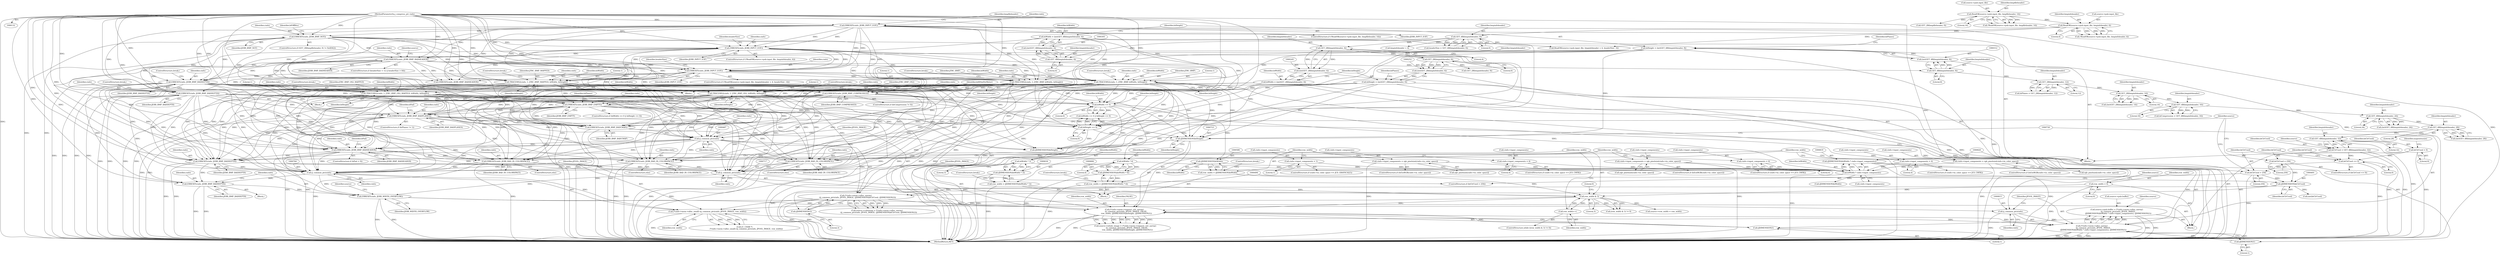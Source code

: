 digraph "0_libjpeg-turbo_43e84cff1bb2bd8293066f6ac4eb0df61ddddbc6@integer" {
"1000807" [label="(Call,source->pub.buffer = (*cinfo->mem->alloc_sarray)\n     ((j_common_ptr)cinfo, JPOOL_IMAGE,\n     (JDIMENSION)(biWidth * cinfo->input_components), (JDIMENSION)1))"];
"1000813" [label="(Call,(*cinfo->mem->alloc_sarray)\n     ((j_common_ptr)cinfo, JPOOL_IMAGE,\n     (JDIMENSION)(biWidth * cinfo->input_components), (JDIMENSION)1))"];
"1000814" [label="(Call,(j_common_ptr)cinfo)"];
"1000804" [label="(Call,ERREXIT(cinfo, JERR_WIDTH_OVERFLOW))"];
"1000801" [label="(Call,ERREXIT(cinfo, JERR_BMP_BADDEPTH))"];
"1000763" [label="(Call,(j_common_ptr)cinfo)"];
"1000395" [label="(Call,ERREXIT(cinfo, JERR_BMP_COMPRESSED))"];
"1000363" [label="(Call,TRACEMS2(cinfo, 1, JTRC_BMP_MAPPED, biWidth, biHeight))"];
"1000184" [label="(Call,ERREXIT(cinfo, JERR_BMP_NOT))"];
"1000175" [label="(Call,ERREXIT(cinfo, JERR_INPUT_EOF))"];
"1000133" [label="(MethodParameterIn,j_compress_ptr cinfo)"];
"1000235" [label="(Call,ERREXIT(cinfo, JERR_INPUT_EOF))"];
"1000218" [label="(Call,ERREXIT(cinfo, JERR_BMP_BADHEADER))"];
"1000202" [label="(Call,ERREXIT(cinfo, JERR_INPUT_EOF))"];
"1000302" [label="(Call,biWidth = (int)GET_4B(bmpinfoheader, 4))"];
"1000304" [label="(Call,(int)GET_4B(bmpinfoheader, 4))"];
"1000306" [label="(Call,GET_4B(bmpinfoheader, 4))"];
"1000207" [label="(Call,GET_4B(bmpinfoheader, 0))"];
"1000194" [label="(Call,ReadOK(source->pub.input_file, bmpinfoheader, 4))"];
"1000167" [label="(Call,ReadOK(source->pub.input_file, bmpfileheader, 14))"];
"1000309" [label="(Call,biHeight = (int)GET_4B(bmpinfoheader, 8))"];
"1000311" [label="(Call,(int)GET_4B(bmpinfoheader, 8))"];
"1000313" [label="(Call,GET_4B(bmpinfoheader, 8))"];
"1000379" [label="(Call,TRACEMS2(cinfo, 1, JTRC_BMP, biWidth, biHeight))"];
"1000387" [label="(Call,ERREXIT(cinfo, JERR_BMP_BADDEPTH))"];
"1000371" [label="(Call,TRACEMS2(cinfo, 1, JTRC_BMP, biWidth, biHeight))"];
"1000628" [label="(Call,ERREXIT(cinfo, JERR_BAD_IN_COLORSPACE))"];
"1000279" [label="(Call,TRACEMS2(cinfo, 1, JTRC_BMP_OS2_MAPPED, biWidth, biHeight))"];
"1000242" [label="(Call,biWidth = (int)GET_2B(bmpinfoheader, 4))"];
"1000244" [label="(Call,(int)GET_2B(bmpinfoheader, 4))"];
"1000246" [label="(Call,GET_2B(bmpinfoheader, 4))"];
"1000249" [label="(Call,biHeight = (int)GET_2B(bmpinfoheader, 6))"];
"1000251" [label="(Call,(int)GET_2B(bmpinfoheader, 6))"];
"1000253" [label="(Call,GET_2B(bmpinfoheader, 6))"];
"1000486" [label="(Call,(j_common_ptr)cinfo)"];
"1000444" [label="(Call,ERREXIT(cinfo, JERR_BMP_EMPTY))"];
"1000287" [label="(Call,TRACEMS2(cinfo, 1, JTRC_BMP_OS2, biWidth, biHeight))"];
"1000295" [label="(Call,ERREXIT(cinfo, JERR_BMP_BADDEPTH))"];
"1000478" [label="(Call,ERREXIT(cinfo, JERR_BMP_BADCMAP))"];
"1000451" [label="(Call,ERREXIT(cinfo, JERR_BMP_BADPLANES))"];
"1000511" [label="(Call,ERREXIT(cinfo, JERR_BMP_BADHEADER))"];
"1000690" [label="(Call,ERREXIT(cinfo, JERR_BMP_BADDEPTH))"];
"1000678" [label="(Call,ERREXIT(cinfo, JERR_BAD_IN_COLORSPACE))"];
"1000580" [label="(Call,ERREXIT(cinfo, JERR_BAD_IN_COLORSPACE))"];
"1000716" [label="(Call,(j_common_ptr)cinfo)"];
"1000762" [label="(Call,(*cinfo->mem->alloc_small) ((j_common_ptr)cinfo, JPOOL_IMAGE, row_width))"];
"1000485" [label="(Call,(*cinfo->mem->alloc_sarray)\n      ((j_common_ptr)cinfo, JPOOL_IMAGE, (JDIMENSION)biClrUsed, (JDIMENSION)3))"];
"1000490" [label="(Call,(JDIMENSION)biClrUsed)"];
"1000475" [label="(Call,biClrUsed > 256)"];
"1000467" [label="(Call,biClrUsed <= 0)"];
"1000349" [label="(Call,biClrUsed = GET_4B(bmpinfoheader, 32))"];
"1000351" [label="(Call,GET_4B(bmpinfoheader, 32))"];
"1000346" [label="(Call,GET_4B(bmpinfoheader, 28))"];
"1000339" [label="(Call,GET_4B(bmpinfoheader, 24))"];
"1000332" [label="(Call,GET_4B(bmpinfoheader, 16))"];
"1000327" [label="(Call,GET_2B(bmpinfoheader, 14))"];
"1000318" [label="(Call,GET_2B(bmpinfoheader, 12))"];
"1000153" [label="(Call,biClrUsed = 0)"];
"1000470" [label="(Call,biClrUsed = 256)"];
"1000493" [label="(Call,(JDIMENSION)3)"];
"1000695" [label="(Call,row_width & 3)"];
"1000699" [label="(Call,row_width++)"];
"1000681" [label="(Call,row_width = (JDIMENSION)(biWidth * 4))"];
"1000683" [label="(Call,(JDIMENSION)(biWidth * 4))"];
"1000685" [label="(Call,biWidth * 4)"];
"1000438" [label="(Call,biWidth <= 0)"];
"1000631" [label="(Call,row_width = (JDIMENSION)(biWidth * 3))"];
"1000633" [label="(Call,(JDIMENSION)(biWidth * 3))"];
"1000635" [label="(Call,biWidth * 3)"];
"1000583" [label="(Call,row_width = (JDIMENSION)biWidth)"];
"1000585" [label="(Call,(JDIMENSION)biWidth)"];
"1000162" [label="(Call,row_width = 0)"];
"1000715" [label="(Call,(*cinfo->mem->request_virt_sarray)\n      ((j_common_ptr)cinfo, JPOOL_IMAGE, FALSE,\n       row_width, (JDIMENSION)biHeight, (JDIMENSION)1))"];
"1000722" [label="(Call,(JDIMENSION)biHeight)"];
"1000441" [label="(Call,biHeight <= 0)"];
"1000725" [label="(Call,(JDIMENSION)1)"];
"1000818" [label="(Call,(JDIMENSION)(biWidth * cinfo->input_components))"];
"1000820" [label="(Call,biWidth * cinfo->input_components)"];
"1000622" [label="(Call,cinfo->input_components = 4)"];
"1000562" [label="(Call,cinfo->input_components = 1)"];
"1000546" [label="(Call,cinfo->input_components = rgb_pixelsize[cinfo->in_color_space])"];
"1000656" [label="(Call,cinfo->input_components = rgb_pixelsize[cinfo->in_color_space])"];
"1000672" [label="(Call,cinfo->input_components = 4)"];
"1000574" [label="(Call,cinfo->input_components = 4)"];
"1000606" [label="(Call,cinfo->input_components = rgb_pixelsize[cinfo->in_color_space])"];
"1000825" [label="(Call,(JDIMENSION)1)"];
"1000547" [label="(Call,cinfo->input_components)"];
"1000801" [label="(Call,ERREXIT(cinfo, JERR_BMP_BADDEPTH))"];
"1000666" [label="(ControlStructure,if (cinfo->in_color_space == JCS_CMYK))"];
"1000479" [label="(Identifier,cinfo)"];
"1000195" [label="(Call,source->pub.input_file)"];
"1000498" [label="(Call,(int)biClrUsed)"];
"1000724" [label="(Identifier,biHeight)"];
"1000204" [label="(Identifier,JERR_INPUT_EOF)"];
"1000622" [label="(Call,cinfo->input_components = 4)"];
"1000563" [label="(Call,cinfo->input_components)"];
"1000340" [label="(Identifier,bmpinfoheader)"];
"1000443" [label="(Literal,0)"];
"1000583" [label="(Call,row_width = (JDIMENSION)biWidth)"];
"1000676" [label="(Literal,4)"];
"1000382" [label="(Identifier,JTRC_BMP)"];
"1000633" [label="(Call,(JDIMENSION)(biWidth * 3))"];
"1000817" [label="(Identifier,JPOOL_IMAGE)"];
"1000438" [label="(Call,biWidth <= 0)"];
"1000721" [label="(Identifier,row_width)"];
"1000281" [label="(Literal,1)"];
"1000178" [label="(ControlStructure,if (GET_2B(bmpfileheader, 0) != 0x4D42))"];
"1000489" [label="(Identifier,JPOOL_IMAGE)"];
"1000716" [label="(Call,(j_common_ptr)cinfo)"];
"1000180" [label="(Call,GET_2B(bmpfileheader, 0))"];
"1000251" [label="(Call,(int)GET_2B(bmpinfoheader, 6))"];
"1000162" [label="(Call,row_width = 0)"];
"1000248" [label="(Literal,4)"];
"1000314" [label="(Identifier,bmpinfoheader)"];
"1000585" [label="(Call,(JDIMENSION)biWidth)"];
"1000242" [label="(Call,biWidth = (int)GET_2B(bmpinfoheader, 4))"];
"1000678" [label="(Call,ERREXIT(cinfo, JERR_BAD_IN_COLORSPACE))"];
"1000175" [label="(Call,ERREXIT(cinfo, JERR_INPUT_EOF))"];
"1000219" [label="(Identifier,cinfo)"];
"1000580" [label="(Call,ERREXIT(cinfo, JERR_BAD_IN_COLORSPACE))"];
"1000176" [label="(Identifier,cinfo)"];
"1000194" [label="(Call,ReadOK(source->pub.input_file, bmpinfoheader, 4))"];
"1000351" [label="(Call,GET_4B(bmpinfoheader, 32))"];
"1000528" [label="(Block,)"];
"1000469" [label="(Literal,0)"];
"1000632" [label="(Identifier,row_width)"];
"1000334" [label="(Literal,16)"];
"1000694" [label="(Call,(row_width & 3) != 0)"];
"1000681" [label="(Call,row_width = (JDIMENSION)(biWidth * 4))"];
"1000546" [label="(Call,cinfo->input_components = rgb_pixelsize[cinfo->in_color_space])"];
"1000568" [label="(ControlStructure,if (cinfo->in_color_space == JCS_CMYK))"];
"1000766" [label="(Identifier,JPOOL_IMAGE)"];
"1000388" [label="(Identifier,cinfo)"];
"1000397" [label="(Identifier,JERR_BMP_COMPRESSED)"];
"1000280" [label="(Identifier,cinfo)"];
"1000436" [label="(ControlStructure,if (biWidth <= 0 || biHeight <= 0))"];
"1000490" [label="(Call,(JDIMENSION)biClrUsed)"];
"1000253" [label="(Call,GET_2B(bmpinfoheader, 6))"];
"1000188" [label="(Identifier,bfOffBits)"];
"1000485" [label="(Call,(*cinfo->mem->alloc_sarray)\n      ((j_common_ptr)cinfo, JPOOL_IMAGE, (JDIMENSION)biClrUsed, (JDIMENSION)3))"];
"1000181" [label="(Identifier,bmpfileheader)"];
"1000579" [label="(ControlStructure,else)"];
"1000311" [label="(Call,(int)GET_4B(bmpinfoheader, 8))"];
"1000722" [label="(Call,(JDIMENSION)biHeight)"];
"1000226" [label="(Identifier,source)"];
"1000384" [label="(Identifier,biHeight)"];
"1000285" [label="(ControlStructure,break;)"];
"1000377" [label="(ControlStructure,break;)"];
"1000154" [label="(Identifier,biClrUsed)"];
"1000818" [label="(Call,(JDIMENSION)(biWidth * cinfo->input_components))"];
"1000587" [label="(Identifier,biWidth)"];
"1000320" [label="(Literal,12)"];
"1000700" [label="(Identifier,row_width)"];
"1000368" [label="(Identifier,biHeight)"];
"1000387" [label="(Call,ERREXIT(cinfo, JERR_BMP_BADDEPTH))"];
"1000246" [label="(Call,GET_2B(bmpinfoheader, 4))"];
"1000243" [label="(Identifier,biWidth)"];
"1000447" [label="(ControlStructure,if (biPlanes != 1))"];
"1000367" [label="(Identifier,biWidth)"];
"1000692" [label="(Identifier,JERR_BMP_BADDEPTH)"];
"1000807" [label="(Call,source->pub.buffer = (*cinfo->mem->alloc_sarray)\n     ((j_common_ptr)cinfo, JPOOL_IMAGE,\n     (JDIMENSION)(biWidth * cinfo->input_components), (JDIMENSION)1))"];
"1000165" [label="(ControlStructure,if (!ReadOK(source->pub.input_file, bmpfileheader, 14)))"];
"1000627" [label="(ControlStructure,else)"];
"1000240" [label="(Block,)"];
"1000851" [label="(Call,(JDIMENSION)biHeight)"];
"1000309" [label="(Call,biHeight = (int)GET_4B(bmpinfoheader, 8))"];
"1000446" [label="(Identifier,JERR_BMP_EMPTY)"];
"1000316" [label="(Call,biPlanes = GET_2B(bmpinfoheader, 12))"];
"1000804" [label="(Call,ERREXIT(cinfo, JERR_WIDTH_OVERFLOW))"];
"1000683" [label="(Call,(JDIMENSION)(biWidth * 4))"];
"1000207" [label="(Call,GET_4B(bmpinfoheader, 0))"];
"1000247" [label="(Identifier,bmpinfoheader)"];
"1000279" [label="(Call,TRACEMS2(cinfo, 1, JTRC_BMP_OS2_MAPPED, biWidth, biHeight))"];
"1000727" [label="(Literal,1)"];
"1000844" [label="(Call,(JDIMENSION)biWidth)"];
"1000289" [label="(Literal,1)"];
"1000193" [label="(Call,!ReadOK(source->pub.input_file, bmpinfoheader, 4))"];
"1000651" [label="(ControlStructure,if (IsExtRGB(cinfo->in_color_space)))"];
"1000449" [label="(Identifier,biPlanes)"];
"1000492" [label="(Identifier,biClrUsed)"];
"1000687" [label="(Literal,4)"];
"1000616" [label="(ControlStructure,if (cinfo->in_color_space == JCS_CMYK))"];
"1000588" [label="(ControlStructure,break;)"];
"1000476" [label="(Identifier,biClrUsed)"];
"1000584" [label="(Identifier,row_width)"];
"1000486" [label="(Call,(j_common_ptr)cinfo)"];
"1000313" [label="(Call,GET_4B(bmpinfoheader, 8))"];
"1000467" [label="(Call,biClrUsed <= 0)"];
"1000682" [label="(Identifier,row_width)"];
"1000574" [label="(Call,cinfo->input_components = 4)"];
"1000439" [label="(Identifier,biWidth)"];
"1000767" [label="(Identifier,row_width)"];
"1000720" [label="(Identifier,FALSE)"];
"1000442" [label="(Identifier,biHeight)"];
"1000636" [label="(Identifier,biWidth)"];
"1000690" [label="(Call,ERREXIT(cinfo, JERR_BMP_BADDEPTH))"];
"1000239" [label="(Identifier,headerSize)"];
"1000372" [label="(Identifier,cinfo)"];
"1000319" [label="(Identifier,bmpinfoheader)"];
"1000808" [label="(Call,source->pub.buffer)"];
"1000177" [label="(Identifier,JERR_INPUT_EOF)"];
"1000623" [label="(Call,cinfo->input_components)"];
"1000168" [label="(Call,source->pub.input_file)"];
"1000401" [label="(Identifier,biXPelsPerMeter)"];
"1000814" [label="(Call,(j_common_ptr)cinfo)"];
"1000805" [label="(Identifier,cinfo)"];
"1000512" [label="(Identifier,cinfo)"];
"1000718" [label="(Identifier,cinfo)"];
"1000164" [label="(Literal,0)"];
"1000375" [label="(Identifier,biWidth)"];
"1000673" [label="(Call,cinfo->input_components)"];
"1000220" [label="(Identifier,JERR_BMP_BADHEADER)"];
"1000474" [label="(ControlStructure,if (biClrUsed > 256))"];
"1000356" [label="(Identifier,source)"];
"1000304" [label="(Call,(int)GET_4B(bmpinfoheader, 4))"];
"1000816" [label="(Identifier,cinfo)"];
"1000455" [label="(Identifier,bPad)"];
"1000133" [label="(MethodParameterIn,j_compress_ptr cinfo)"];
"1000472" [label="(Literal,256)"];
"1000606" [label="(Call,cinfo->input_components = rgb_pixelsize[cinfo->in_color_space])"];
"1000578" [label="(Literal,4)"];
"1000315" [label="(Literal,8)"];
"1000854" [label="(MethodReturn,RET)"];
"1000581" [label="(Identifier,cinfo)"];
"1000374" [label="(Identifier,JTRC_BMP)"];
"1000163" [label="(Identifier,row_width)"];
"1000155" [label="(Literal,0)"];
"1000441" [label="(Call,biHeight <= 0)"];
"1000203" [label="(Identifier,cinfo)"];
"1000250" [label="(Identifier,biHeight)"];
"1000432" [label="(Call,ERREXIT(cinfo, JERR_BMP_BADHEADER))"];
"1000480" [label="(Identifier,JERR_BMP_BADCMAP)"];
"1000297" [label="(Identifier,JERR_BMP_BADDEPTH)"];
"1000350" [label="(Identifier,biClrUsed)"];
"1000688" [label="(ControlStructure,break;)"];
"1000711" [label="(Call,source->whole_image = (*cinfo->mem->request_virt_sarray)\n      ((j_common_ptr)cinfo, JPOOL_IMAGE, FALSE,\n       row_width, (JDIMENSION)biHeight, (JDIMENSION)1))"];
"1000488" [label="(Identifier,cinfo)"];
"1000328" [label="(Identifier,bmpinfoheader)"];
"1000396" [label="(Identifier,cinfo)"];
"1000295" [label="(Call,ERREXIT(cinfo, JERR_BMP_BADDEPTH))"];
"1000327" [label="(Call,GET_2B(bmpinfoheader, 14))"];
"1000822" [label="(Call,cinfo->input_components)"];
"1000685" [label="(Call,biWidth * 4)"];
"1000695" [label="(Call,row_width & 3)"];
"1000192" [label="(ControlStructure,if (!ReadOK(source->pub.input_file, bmpinfoheader, 4)))"];
"1000332" [label="(Call,GET_4B(bmpinfoheader, 16))"];
"1000511" [label="(Call,ERREXIT(cinfo, JERR_BMP_BADHEADER))"];
"1000831" [label="(Identifier,source)"];
"1000333" [label="(Identifier,bmpinfoheader)"];
"1000440" [label="(Literal,0)"];
"1000383" [label="(Identifier,biWidth)"];
"1000481" [label="(Call,source->colormap = (*cinfo->mem->alloc_sarray)\n      ((j_common_ptr)cinfo, JPOOL_IMAGE, (JDIMENSION)biClrUsed, (JDIMENSION)3))"];
"1000607" [label="(Call,cinfo->input_components)"];
"1000513" [label="(Identifier,JERR_BMP_BADHEADER)"];
"1000206" [label="(Identifier,headerSize)"];
"1000637" [label="(Literal,3)"];
"1000318" [label="(Call,GET_2B(bmpinfoheader, 12))"];
"1000153" [label="(Call,biClrUsed = 0)"];
"1000802" [label="(Identifier,cinfo)"];
"1000451" [label="(Call,ERREXIT(cinfo, JERR_BMP_BADPLANES))"];
"1000478" [label="(Call,ERREXIT(cinfo, JERR_BMP_BADCMAP))"];
"1000236" [label="(Identifier,cinfo)"];
"1000701" [label="(Call,source->row_width = row_width)"];
"1000698" [label="(Literal,0)"];
"1000820" [label="(Call,biWidth * cinfo->input_components)"];
"1000282" [label="(Identifier,JTRC_BMP_OS2_MAPPED)"];
"1000158" [label="(Identifier,mapentrysize)"];
"1000363" [label="(Call,TRACEMS2(cinfo, 1, JTRC_BMP_MAPPED, biWidth, biHeight))"];
"1000292" [label="(Identifier,biHeight)"];
"1000699" [label="(Call,row_width++)"];
"1000274" [label="(Block,)"];
"1000358" [label="(Block,)"];
"1000218" [label="(Call,ERREXIT(cinfo, JERR_BMP_BADHEADER))"];
"1000380" [label="(Identifier,cinfo)"];
"1000221" [label="(ControlStructure,if (!ReadOK(source->pub.input_file, bmpinfoheader + 4, headerSize - 4)))"];
"1000582" [label="(Identifier,JERR_BAD_IN_COLORSPACE)"];
"1000365" [label="(Literal,1)"];
"1000765" [label="(Identifier,cinfo)"];
"1000629" [label="(Identifier,cinfo)"];
"1000686" [label="(Identifier,biWidth)"];
"1000371" [label="(Call,TRACEMS2(cinfo, 1, JTRC_BMP, biWidth, biHeight))"];
"1000235" [label="(Call,ERREXIT(cinfo, JERR_INPUT_EOF))"];
"1000483" [label="(Identifier,source)"];
"1000308" [label="(Literal,4)"];
"1000507" [label="(ControlStructure,if (bPad < 0))"];
"1000803" [label="(Identifier,JERR_BMP_BADDEPTH)"];
"1000325" [label="(Call,(int)GET_2B(bmpinfoheader, 14))"];
"1000135" [label="(Block,)"];
"1000825" [label="(Call,(JDIMENSION)1)"];
"1000376" [label="(Identifier,biHeight)"];
"1000209" [label="(Literal,0)"];
"1000200" [label="(Identifier,bmpinfoheader)"];
"1000353" [label="(Literal,32)"];
"1000628" [label="(Call,ERREXIT(cinfo, JERR_BAD_IN_COLORSPACE))"];
"1000307" [label="(Identifier,bmpinfoheader)"];
"1000806" [label="(Identifier,JERR_WIDTH_OVERFLOW)"];
"1000369" [label="(ControlStructure,break;)"];
"1000630" [label="(Identifier,JERR_BAD_IN_COLORSPACE)"];
"1000249" [label="(Call,biHeight = (int)GET_2B(bmpinfoheader, 6))"];
"1000470" [label="(Call,biClrUsed = 256)"];
"1000184" [label="(Call,ERREXIT(cinfo, JERR_BMP_NOT))"];
"1000468" [label="(Identifier,biClrUsed)"];
"1000244" [label="(Call,(int)GET_2B(bmpinfoheader, 4))"];
"1000471" [label="(Identifier,biClrUsed)"];
"1000229" [label="(Call,bmpinfoheader + 4)"];
"1000715" [label="(Call,(*cinfo->mem->request_virt_sarray)\n      ((j_common_ptr)cinfo, JPOOL_IMAGE, FALSE,\n       row_width, (JDIMENSION)biHeight, (JDIMENSION)1))"];
"1000166" [label="(Call,!ReadOK(source->pub.input_file, bmpfileheader, 14))"];
"1000348" [label="(Literal,28)"];
"1000638" [label="(ControlStructure,break;)"];
"1000601" [label="(ControlStructure,if (IsExtRGB(cinfo->in_color_space)))"];
"1000341" [label="(Literal,24)"];
"1000631" [label="(Call,row_width = (JDIMENSION)(biWidth * 3))"];
"1000813" [label="(Call,(*cinfo->mem->alloc_sarray)\n     ((j_common_ptr)cinfo, JPOOL_IMAGE,\n     (JDIMENSION)(biWidth * cinfo->input_components), (JDIMENSION)1))"];
"1000339" [label="(Call,GET_4B(bmpinfoheader, 24))"];
"1000186" [label="(Identifier,JERR_BMP_NOT)"];
"1000389" [label="(Identifier,JERR_BMP_BADDEPTH)"];
"1000293" [label="(ControlStructure,break;)"];
"1000170" [label="(Identifier,source)"];
"1000258" [label="(Call,GET_2B(bmpinfoheader, 8))"];
"1000453" [label="(Identifier,JERR_BMP_BADPLANES)"];
"1000562" [label="(Call,cinfo->input_components = 1)"];
"1000626" [label="(Literal,4)"];
"1000306" [label="(Call,GET_4B(bmpinfoheader, 4))"];
"1000379" [label="(Call,TRACEMS2(cinfo, 1, JTRC_BMP, biWidth, biHeight))"];
"1000444" [label="(Call,ERREXIT(cinfo, JERR_BMP_EMPTY))"];
"1000283" [label="(Identifier,biWidth)"];
"1000477" [label="(Literal,256)"];
"1000223" [label="(Call,ReadOK(source->pub.input_file, bmpinfoheader + 4, headerSize - 4))"];
"1000208" [label="(Identifier,bmpinfoheader)"];
"1000346" [label="(Call,GET_4B(bmpinfoheader, 28))"];
"1000381" [label="(Literal,1)"];
"1000719" [label="(Identifier,JPOOL_IMAGE)"];
"1000349" [label="(Call,biClrUsed = GET_4B(bmpinfoheader, 32))"];
"1000185" [label="(Identifier,cinfo)"];
"1000330" [label="(Call,biCompression = GET_4B(bmpinfoheader, 16))"];
"1000693" [label="(ControlStructure,while ((row_width & 3) != 0))"];
"1000772" [label="(Block,)"];
"1000677" [label="(ControlStructure,else)"];
"1000556" [label="(ControlStructure,if (cinfo->in_color_space == JCS_GRAYSCALE))"];
"1000541" [label="(ControlStructure,if (IsExtRGB(cinfo->in_color_space)))"];
"1000517" [label="(Identifier,bPad)"];
"1000656" [label="(Call,cinfo->input_components = rgb_pixelsize[cinfo->in_color_space])"];
"1000810" [label="(Identifier,source)"];
"1000288" [label="(Identifier,cinfo)"];
"1000610" [label="(Call,rgb_pixelsize[cinfo->in_color_space])"];
"1000495" [label="(Literal,3)"];
"1000329" [label="(Literal,14)"];
"1000296" [label="(Identifier,cinfo)"];
"1000317" [label="(Identifier,biPlanes)"];
"1000373" [label="(Literal,1)"];
"1000255" [label="(Literal,6)"];
"1000290" [label="(Identifier,JTRC_BMP_OS2)"];
"1000352" [label="(Identifier,bmpinfoheader)"];
"1000201" [label="(Literal,4)"];
"1000291" [label="(Identifier,biWidth)"];
"1000763" [label="(Call,(j_common_ptr)cinfo)"];
"1000310" [label="(Identifier,biHeight)"];
"1000298" [label="(ControlStructure,break;)"];
"1000303" [label="(Identifier,biWidth)"];
"1000202" [label="(Call,ERREXIT(cinfo, JERR_INPUT_EOF))"];
"1000566" [label="(Literal,1)"];
"1000657" [label="(Call,cinfo->input_components)"];
"1000550" [label="(Call,rgb_pixelsize[cinfo->in_color_space])"];
"1000395" [label="(Call,ERREXIT(cinfo, JERR_BMP_COMPRESSED))"];
"1000437" [label="(Call,biWidth <= 0 || biHeight <= 0)"];
"1000575" [label="(Call,cinfo->input_components)"];
"1000205" [label="(Call,headerSize = GET_4B(bmpinfoheader, 0))"];
"1000696" [label="(Identifier,row_width)"];
"1000284" [label="(Identifier,biHeight)"];
"1000452" [label="(Identifier,cinfo)"];
"1000391" [label="(ControlStructure,if (biCompression != 0))"];
"1000174" [label="(Literal,14)"];
"1000390" [label="(ControlStructure,break;)"];
"1000760" [label="(Call,(U_CHAR *)\n      (*cinfo->mem->alloc_small) ((j_common_ptr)cinfo, JPOOL_IMAGE, row_width))"];
"1000493" [label="(Call,(JDIMENSION)3)"];
"1000466" [label="(ControlStructure,if (biClrUsed <= 0))"];
"1000679" [label="(Identifier,cinfo)"];
"1000337" [label="(Call,(int)GET_4B(bmpinfoheader, 24))"];
"1000210" [label="(ControlStructure,if (headerSize < 12 || headerSize > 64))"];
"1000660" [label="(Call,rgb_pixelsize[cinfo->in_color_space])"];
"1000237" [label="(Identifier,JERR_INPUT_EOF)"];
"1000635" [label="(Call,biWidth * 3)"];
"1000691" [label="(Identifier,cinfo)"];
"1000344" [label="(Call,(int)GET_4B(bmpinfoheader, 28))"];
"1000445" [label="(Identifier,cinfo)"];
"1000680" [label="(Identifier,JERR_BAD_IN_COLORSPACE)"];
"1000347" [label="(Identifier,bmpinfoheader)"];
"1000302" [label="(Call,biWidth = (int)GET_4B(bmpinfoheader, 4))"];
"1000827" [label="(Literal,1)"];
"1000762" [label="(Call,(*cinfo->mem->alloc_small) ((j_common_ptr)cinfo, JPOOL_IMAGE, row_width))"];
"1000821" [label="(Identifier,biWidth)"];
"1000366" [label="(Identifier,JTRC_BMP_MAPPED)"];
"1000257" [label="(Identifier,biPlanes)"];
"1000254" [label="(Identifier,bmpinfoheader)"];
"1000385" [label="(ControlStructure,break;)"];
"1000287" [label="(Call,TRACEMS2(cinfo, 1, JTRC_BMP_OS2, biWidth, biHeight))"];
"1000173" [label="(Identifier,bmpfileheader)"];
"1000697" [label="(Literal,3)"];
"1000672" [label="(Call,cinfo->input_components = 4)"];
"1000167" [label="(Call,ReadOK(source->pub.input_file, bmpfileheader, 14))"];
"1000475" [label="(Call,biClrUsed > 256)"];
"1000725" [label="(Call,(JDIMENSION)1)"];
"1000364" [label="(Identifier,cinfo)"];
"1000807" -> "1000135"  [label="AST: "];
"1000807" -> "1000813"  [label="CFG: "];
"1000808" -> "1000807"  [label="AST: "];
"1000813" -> "1000807"  [label="AST: "];
"1000831" -> "1000807"  [label="CFG: "];
"1000807" -> "1000854"  [label="DDG: "];
"1000807" -> "1000854"  [label="DDG: "];
"1000813" -> "1000807"  [label="DDG: "];
"1000813" -> "1000807"  [label="DDG: "];
"1000813" -> "1000807"  [label="DDG: "];
"1000813" -> "1000807"  [label="DDG: "];
"1000813" -> "1000825"  [label="CFG: "];
"1000814" -> "1000813"  [label="AST: "];
"1000817" -> "1000813"  [label="AST: "];
"1000818" -> "1000813"  [label="AST: "];
"1000825" -> "1000813"  [label="AST: "];
"1000813" -> "1000854"  [label="DDG: "];
"1000813" -> "1000854"  [label="DDG: "];
"1000813" -> "1000854"  [label="DDG: "];
"1000813" -> "1000854"  [label="DDG: "];
"1000814" -> "1000813"  [label="DDG: "];
"1000762" -> "1000813"  [label="DDG: "];
"1000715" -> "1000813"  [label="DDG: "];
"1000818" -> "1000813"  [label="DDG: "];
"1000825" -> "1000813"  [label="DDG: "];
"1000814" -> "1000816"  [label="CFG: "];
"1000815" -> "1000814"  [label="AST: "];
"1000816" -> "1000814"  [label="AST: "];
"1000817" -> "1000814"  [label="CFG: "];
"1000814" -> "1000854"  [label="DDG: "];
"1000804" -> "1000814"  [label="DDG: "];
"1000133" -> "1000814"  [label="DDG: "];
"1000804" -> "1000135"  [label="AST: "];
"1000804" -> "1000806"  [label="CFG: "];
"1000805" -> "1000804"  [label="AST: "];
"1000806" -> "1000804"  [label="AST: "];
"1000810" -> "1000804"  [label="CFG: "];
"1000804" -> "1000854"  [label="DDG: "];
"1000804" -> "1000854"  [label="DDG: "];
"1000801" -> "1000804"  [label="DDG: "];
"1000716" -> "1000804"  [label="DDG: "];
"1000763" -> "1000804"  [label="DDG: "];
"1000133" -> "1000804"  [label="DDG: "];
"1000801" -> "1000772"  [label="AST: "];
"1000801" -> "1000803"  [label="CFG: "];
"1000802" -> "1000801"  [label="AST: "];
"1000803" -> "1000801"  [label="AST: "];
"1000805" -> "1000801"  [label="CFG: "];
"1000801" -> "1000854"  [label="DDG: "];
"1000801" -> "1000854"  [label="DDG: "];
"1000763" -> "1000801"  [label="DDG: "];
"1000133" -> "1000801"  [label="DDG: "];
"1000387" -> "1000801"  [label="DDG: "];
"1000295" -> "1000801"  [label="DDG: "];
"1000690" -> "1000801"  [label="DDG: "];
"1000763" -> "1000762"  [label="AST: "];
"1000763" -> "1000765"  [label="CFG: "];
"1000764" -> "1000763"  [label="AST: "];
"1000765" -> "1000763"  [label="AST: "];
"1000766" -> "1000763"  [label="CFG: "];
"1000763" -> "1000762"  [label="DDG: "];
"1000395" -> "1000763"  [label="DDG: "];
"1000628" -> "1000763"  [label="DDG: "];
"1000279" -> "1000763"  [label="DDG: "];
"1000379" -> "1000763"  [label="DDG: "];
"1000387" -> "1000763"  [label="DDG: "];
"1000451" -> "1000763"  [label="DDG: "];
"1000444" -> "1000763"  [label="DDG: "];
"1000371" -> "1000763"  [label="DDG: "];
"1000690" -> "1000763"  [label="DDG: "];
"1000295" -> "1000763"  [label="DDG: "];
"1000363" -> "1000763"  [label="DDG: "];
"1000486" -> "1000763"  [label="DDG: "];
"1000678" -> "1000763"  [label="DDG: "];
"1000580" -> "1000763"  [label="DDG: "];
"1000287" -> "1000763"  [label="DDG: "];
"1000511" -> "1000763"  [label="DDG: "];
"1000133" -> "1000763"  [label="DDG: "];
"1000395" -> "1000391"  [label="AST: "];
"1000395" -> "1000397"  [label="CFG: "];
"1000396" -> "1000395"  [label="AST: "];
"1000397" -> "1000395"  [label="AST: "];
"1000401" -> "1000395"  [label="CFG: "];
"1000395" -> "1000854"  [label="DDG: "];
"1000395" -> "1000854"  [label="DDG: "];
"1000363" -> "1000395"  [label="DDG: "];
"1000379" -> "1000395"  [label="DDG: "];
"1000387" -> "1000395"  [label="DDG: "];
"1000371" -> "1000395"  [label="DDG: "];
"1000133" -> "1000395"  [label="DDG: "];
"1000395" -> "1000444"  [label="DDG: "];
"1000395" -> "1000451"  [label="DDG: "];
"1000395" -> "1000478"  [label="DDG: "];
"1000395" -> "1000486"  [label="DDG: "];
"1000395" -> "1000511"  [label="DDG: "];
"1000395" -> "1000580"  [label="DDG: "];
"1000395" -> "1000628"  [label="DDG: "];
"1000395" -> "1000678"  [label="DDG: "];
"1000395" -> "1000690"  [label="DDG: "];
"1000395" -> "1000716"  [label="DDG: "];
"1000363" -> "1000358"  [label="AST: "];
"1000363" -> "1000368"  [label="CFG: "];
"1000364" -> "1000363"  [label="AST: "];
"1000365" -> "1000363"  [label="AST: "];
"1000366" -> "1000363"  [label="AST: "];
"1000367" -> "1000363"  [label="AST: "];
"1000368" -> "1000363"  [label="AST: "];
"1000369" -> "1000363"  [label="CFG: "];
"1000363" -> "1000854"  [label="DDG: "];
"1000363" -> "1000854"  [label="DDG: "];
"1000184" -> "1000363"  [label="DDG: "];
"1000235" -> "1000363"  [label="DDG: "];
"1000218" -> "1000363"  [label="DDG: "];
"1000202" -> "1000363"  [label="DDG: "];
"1000175" -> "1000363"  [label="DDG: "];
"1000133" -> "1000363"  [label="DDG: "];
"1000302" -> "1000363"  [label="DDG: "];
"1000309" -> "1000363"  [label="DDG: "];
"1000363" -> "1000438"  [label="DDG: "];
"1000363" -> "1000441"  [label="DDG: "];
"1000363" -> "1000444"  [label="DDG: "];
"1000363" -> "1000451"  [label="DDG: "];
"1000363" -> "1000478"  [label="DDG: "];
"1000363" -> "1000486"  [label="DDG: "];
"1000363" -> "1000511"  [label="DDG: "];
"1000363" -> "1000580"  [label="DDG: "];
"1000363" -> "1000628"  [label="DDG: "];
"1000363" -> "1000678"  [label="DDG: "];
"1000363" -> "1000690"  [label="DDG: "];
"1000363" -> "1000716"  [label="DDG: "];
"1000363" -> "1000722"  [label="DDG: "];
"1000363" -> "1000851"  [label="DDG: "];
"1000184" -> "1000178"  [label="AST: "];
"1000184" -> "1000186"  [label="CFG: "];
"1000185" -> "1000184"  [label="AST: "];
"1000186" -> "1000184"  [label="AST: "];
"1000188" -> "1000184"  [label="CFG: "];
"1000184" -> "1000854"  [label="DDG: "];
"1000184" -> "1000854"  [label="DDG: "];
"1000175" -> "1000184"  [label="DDG: "];
"1000133" -> "1000184"  [label="DDG: "];
"1000184" -> "1000202"  [label="DDG: "];
"1000184" -> "1000218"  [label="DDG: "];
"1000184" -> "1000235"  [label="DDG: "];
"1000184" -> "1000279"  [label="DDG: "];
"1000184" -> "1000287"  [label="DDG: "];
"1000184" -> "1000295"  [label="DDG: "];
"1000184" -> "1000371"  [label="DDG: "];
"1000184" -> "1000379"  [label="DDG: "];
"1000184" -> "1000387"  [label="DDG: "];
"1000184" -> "1000432"  [label="DDG: "];
"1000175" -> "1000165"  [label="AST: "];
"1000175" -> "1000177"  [label="CFG: "];
"1000176" -> "1000175"  [label="AST: "];
"1000177" -> "1000175"  [label="AST: "];
"1000181" -> "1000175"  [label="CFG: "];
"1000175" -> "1000854"  [label="DDG: "];
"1000175" -> "1000854"  [label="DDG: "];
"1000133" -> "1000175"  [label="DDG: "];
"1000175" -> "1000202"  [label="DDG: "];
"1000175" -> "1000202"  [label="DDG: "];
"1000175" -> "1000218"  [label="DDG: "];
"1000175" -> "1000235"  [label="DDG: "];
"1000175" -> "1000235"  [label="DDG: "];
"1000175" -> "1000279"  [label="DDG: "];
"1000175" -> "1000287"  [label="DDG: "];
"1000175" -> "1000295"  [label="DDG: "];
"1000175" -> "1000371"  [label="DDG: "];
"1000175" -> "1000379"  [label="DDG: "];
"1000175" -> "1000387"  [label="DDG: "];
"1000175" -> "1000432"  [label="DDG: "];
"1000133" -> "1000132"  [label="AST: "];
"1000133" -> "1000854"  [label="DDG: "];
"1000133" -> "1000202"  [label="DDG: "];
"1000133" -> "1000218"  [label="DDG: "];
"1000133" -> "1000235"  [label="DDG: "];
"1000133" -> "1000279"  [label="DDG: "];
"1000133" -> "1000287"  [label="DDG: "];
"1000133" -> "1000295"  [label="DDG: "];
"1000133" -> "1000371"  [label="DDG: "];
"1000133" -> "1000379"  [label="DDG: "];
"1000133" -> "1000387"  [label="DDG: "];
"1000133" -> "1000432"  [label="DDG: "];
"1000133" -> "1000444"  [label="DDG: "];
"1000133" -> "1000451"  [label="DDG: "];
"1000133" -> "1000478"  [label="DDG: "];
"1000133" -> "1000486"  [label="DDG: "];
"1000133" -> "1000511"  [label="DDG: "];
"1000133" -> "1000580"  [label="DDG: "];
"1000133" -> "1000628"  [label="DDG: "];
"1000133" -> "1000678"  [label="DDG: "];
"1000133" -> "1000690"  [label="DDG: "];
"1000133" -> "1000716"  [label="DDG: "];
"1000235" -> "1000221"  [label="AST: "];
"1000235" -> "1000237"  [label="CFG: "];
"1000236" -> "1000235"  [label="AST: "];
"1000237" -> "1000235"  [label="AST: "];
"1000239" -> "1000235"  [label="CFG: "];
"1000235" -> "1000854"  [label="DDG: "];
"1000235" -> "1000854"  [label="DDG: "];
"1000218" -> "1000235"  [label="DDG: "];
"1000202" -> "1000235"  [label="DDG: "];
"1000202" -> "1000235"  [label="DDG: "];
"1000235" -> "1000279"  [label="DDG: "];
"1000235" -> "1000287"  [label="DDG: "];
"1000235" -> "1000295"  [label="DDG: "];
"1000235" -> "1000371"  [label="DDG: "];
"1000235" -> "1000379"  [label="DDG: "];
"1000235" -> "1000387"  [label="DDG: "];
"1000235" -> "1000432"  [label="DDG: "];
"1000218" -> "1000210"  [label="AST: "];
"1000218" -> "1000220"  [label="CFG: "];
"1000219" -> "1000218"  [label="AST: "];
"1000220" -> "1000218"  [label="AST: "];
"1000226" -> "1000218"  [label="CFG: "];
"1000218" -> "1000854"  [label="DDG: "];
"1000218" -> "1000854"  [label="DDG: "];
"1000202" -> "1000218"  [label="DDG: "];
"1000218" -> "1000279"  [label="DDG: "];
"1000218" -> "1000287"  [label="DDG: "];
"1000218" -> "1000295"  [label="DDG: "];
"1000218" -> "1000371"  [label="DDG: "];
"1000218" -> "1000379"  [label="DDG: "];
"1000218" -> "1000387"  [label="DDG: "];
"1000218" -> "1000432"  [label="DDG: "];
"1000218" -> "1000432"  [label="DDG: "];
"1000218" -> "1000511"  [label="DDG: "];
"1000202" -> "1000192"  [label="AST: "];
"1000202" -> "1000204"  [label="CFG: "];
"1000203" -> "1000202"  [label="AST: "];
"1000204" -> "1000202"  [label="AST: "];
"1000206" -> "1000202"  [label="CFG: "];
"1000202" -> "1000854"  [label="DDG: "];
"1000202" -> "1000854"  [label="DDG: "];
"1000202" -> "1000279"  [label="DDG: "];
"1000202" -> "1000287"  [label="DDG: "];
"1000202" -> "1000295"  [label="DDG: "];
"1000202" -> "1000371"  [label="DDG: "];
"1000202" -> "1000379"  [label="DDG: "];
"1000202" -> "1000387"  [label="DDG: "];
"1000202" -> "1000432"  [label="DDG: "];
"1000302" -> "1000240"  [label="AST: "];
"1000302" -> "1000304"  [label="CFG: "];
"1000303" -> "1000302"  [label="AST: "];
"1000304" -> "1000302"  [label="AST: "];
"1000310" -> "1000302"  [label="CFG: "];
"1000302" -> "1000854"  [label="DDG: "];
"1000304" -> "1000302"  [label="DDG: "];
"1000302" -> "1000371"  [label="DDG: "];
"1000302" -> "1000379"  [label="DDG: "];
"1000302" -> "1000438"  [label="DDG: "];
"1000304" -> "1000306"  [label="CFG: "];
"1000305" -> "1000304"  [label="AST: "];
"1000306" -> "1000304"  [label="AST: "];
"1000304" -> "1000854"  [label="DDG: "];
"1000306" -> "1000304"  [label="DDG: "];
"1000306" -> "1000304"  [label="DDG: "];
"1000306" -> "1000308"  [label="CFG: "];
"1000307" -> "1000306"  [label="AST: "];
"1000308" -> "1000306"  [label="AST: "];
"1000207" -> "1000306"  [label="DDG: "];
"1000306" -> "1000313"  [label="DDG: "];
"1000207" -> "1000205"  [label="AST: "];
"1000207" -> "1000209"  [label="CFG: "];
"1000208" -> "1000207"  [label="AST: "];
"1000209" -> "1000207"  [label="AST: "];
"1000205" -> "1000207"  [label="CFG: "];
"1000207" -> "1000205"  [label="DDG: "];
"1000207" -> "1000205"  [label="DDG: "];
"1000194" -> "1000207"  [label="DDG: "];
"1000207" -> "1000223"  [label="DDG: "];
"1000207" -> "1000229"  [label="DDG: "];
"1000207" -> "1000246"  [label="DDG: "];
"1000194" -> "1000193"  [label="AST: "];
"1000194" -> "1000201"  [label="CFG: "];
"1000195" -> "1000194"  [label="AST: "];
"1000200" -> "1000194"  [label="AST: "];
"1000201" -> "1000194"  [label="AST: "];
"1000193" -> "1000194"  [label="CFG: "];
"1000194" -> "1000193"  [label="DDG: "];
"1000194" -> "1000193"  [label="DDG: "];
"1000194" -> "1000193"  [label="DDG: "];
"1000167" -> "1000194"  [label="DDG: "];
"1000194" -> "1000223"  [label="DDG: "];
"1000167" -> "1000166"  [label="AST: "];
"1000167" -> "1000174"  [label="CFG: "];
"1000168" -> "1000167"  [label="AST: "];
"1000173" -> "1000167"  [label="AST: "];
"1000174" -> "1000167"  [label="AST: "];
"1000166" -> "1000167"  [label="CFG: "];
"1000167" -> "1000166"  [label="DDG: "];
"1000167" -> "1000166"  [label="DDG: "];
"1000167" -> "1000166"  [label="DDG: "];
"1000167" -> "1000180"  [label="DDG: "];
"1000309" -> "1000240"  [label="AST: "];
"1000309" -> "1000311"  [label="CFG: "];
"1000310" -> "1000309"  [label="AST: "];
"1000311" -> "1000309"  [label="AST: "];
"1000317" -> "1000309"  [label="CFG: "];
"1000309" -> "1000854"  [label="DDG: "];
"1000311" -> "1000309"  [label="DDG: "];
"1000309" -> "1000371"  [label="DDG: "];
"1000309" -> "1000379"  [label="DDG: "];
"1000309" -> "1000441"  [label="DDG: "];
"1000309" -> "1000722"  [label="DDG: "];
"1000309" -> "1000851"  [label="DDG: "];
"1000311" -> "1000313"  [label="CFG: "];
"1000312" -> "1000311"  [label="AST: "];
"1000313" -> "1000311"  [label="AST: "];
"1000311" -> "1000854"  [label="DDG: "];
"1000313" -> "1000311"  [label="DDG: "];
"1000313" -> "1000311"  [label="DDG: "];
"1000313" -> "1000315"  [label="CFG: "];
"1000314" -> "1000313"  [label="AST: "];
"1000315" -> "1000313"  [label="AST: "];
"1000313" -> "1000318"  [label="DDG: "];
"1000379" -> "1000358"  [label="AST: "];
"1000379" -> "1000384"  [label="CFG: "];
"1000380" -> "1000379"  [label="AST: "];
"1000381" -> "1000379"  [label="AST: "];
"1000382" -> "1000379"  [label="AST: "];
"1000383" -> "1000379"  [label="AST: "];
"1000384" -> "1000379"  [label="AST: "];
"1000385" -> "1000379"  [label="CFG: "];
"1000379" -> "1000854"  [label="DDG: "];
"1000379" -> "1000854"  [label="DDG: "];
"1000379" -> "1000438"  [label="DDG: "];
"1000379" -> "1000441"  [label="DDG: "];
"1000379" -> "1000444"  [label="DDG: "];
"1000379" -> "1000451"  [label="DDG: "];
"1000379" -> "1000478"  [label="DDG: "];
"1000379" -> "1000486"  [label="DDG: "];
"1000379" -> "1000511"  [label="DDG: "];
"1000379" -> "1000580"  [label="DDG: "];
"1000379" -> "1000628"  [label="DDG: "];
"1000379" -> "1000678"  [label="DDG: "];
"1000379" -> "1000690"  [label="DDG: "];
"1000379" -> "1000716"  [label="DDG: "];
"1000379" -> "1000722"  [label="DDG: "];
"1000379" -> "1000851"  [label="DDG: "];
"1000387" -> "1000358"  [label="AST: "];
"1000387" -> "1000389"  [label="CFG: "];
"1000388" -> "1000387"  [label="AST: "];
"1000389" -> "1000387"  [label="AST: "];
"1000390" -> "1000387"  [label="CFG: "];
"1000387" -> "1000854"  [label="DDG: "];
"1000387" -> "1000854"  [label="DDG: "];
"1000387" -> "1000444"  [label="DDG: "];
"1000387" -> "1000451"  [label="DDG: "];
"1000387" -> "1000478"  [label="DDG: "];
"1000387" -> "1000486"  [label="DDG: "];
"1000387" -> "1000511"  [label="DDG: "];
"1000387" -> "1000580"  [label="DDG: "];
"1000387" -> "1000628"  [label="DDG: "];
"1000387" -> "1000678"  [label="DDG: "];
"1000387" -> "1000690"  [label="DDG: "];
"1000387" -> "1000690"  [label="DDG: "];
"1000387" -> "1000716"  [label="DDG: "];
"1000371" -> "1000358"  [label="AST: "];
"1000371" -> "1000376"  [label="CFG: "];
"1000372" -> "1000371"  [label="AST: "];
"1000373" -> "1000371"  [label="AST: "];
"1000374" -> "1000371"  [label="AST: "];
"1000375" -> "1000371"  [label="AST: "];
"1000376" -> "1000371"  [label="AST: "];
"1000377" -> "1000371"  [label="CFG: "];
"1000371" -> "1000854"  [label="DDG: "];
"1000371" -> "1000854"  [label="DDG: "];
"1000371" -> "1000438"  [label="DDG: "];
"1000371" -> "1000441"  [label="DDG: "];
"1000371" -> "1000444"  [label="DDG: "];
"1000371" -> "1000451"  [label="DDG: "];
"1000371" -> "1000478"  [label="DDG: "];
"1000371" -> "1000486"  [label="DDG: "];
"1000371" -> "1000511"  [label="DDG: "];
"1000371" -> "1000580"  [label="DDG: "];
"1000371" -> "1000628"  [label="DDG: "];
"1000371" -> "1000678"  [label="DDG: "];
"1000371" -> "1000690"  [label="DDG: "];
"1000371" -> "1000716"  [label="DDG: "];
"1000371" -> "1000722"  [label="DDG: "];
"1000371" -> "1000851"  [label="DDG: "];
"1000628" -> "1000627"  [label="AST: "];
"1000628" -> "1000630"  [label="CFG: "];
"1000629" -> "1000628"  [label="AST: "];
"1000630" -> "1000628"  [label="AST: "];
"1000632" -> "1000628"  [label="CFG: "];
"1000628" -> "1000854"  [label="DDG: "];
"1000628" -> "1000854"  [label="DDG: "];
"1000279" -> "1000628"  [label="DDG: "];
"1000486" -> "1000628"  [label="DDG: "];
"1000451" -> "1000628"  [label="DDG: "];
"1000444" -> "1000628"  [label="DDG: "];
"1000295" -> "1000628"  [label="DDG: "];
"1000287" -> "1000628"  [label="DDG: "];
"1000511" -> "1000628"  [label="DDG: "];
"1000628" -> "1000716"  [label="DDG: "];
"1000279" -> "1000274"  [label="AST: "];
"1000279" -> "1000284"  [label="CFG: "];
"1000280" -> "1000279"  [label="AST: "];
"1000281" -> "1000279"  [label="AST: "];
"1000282" -> "1000279"  [label="AST: "];
"1000283" -> "1000279"  [label="AST: "];
"1000284" -> "1000279"  [label="AST: "];
"1000285" -> "1000279"  [label="CFG: "];
"1000279" -> "1000854"  [label="DDG: "];
"1000279" -> "1000854"  [label="DDG: "];
"1000242" -> "1000279"  [label="DDG: "];
"1000249" -> "1000279"  [label="DDG: "];
"1000279" -> "1000438"  [label="DDG: "];
"1000279" -> "1000441"  [label="DDG: "];
"1000279" -> "1000444"  [label="DDG: "];
"1000279" -> "1000451"  [label="DDG: "];
"1000279" -> "1000478"  [label="DDG: "];
"1000279" -> "1000486"  [label="DDG: "];
"1000279" -> "1000511"  [label="DDG: "];
"1000279" -> "1000580"  [label="DDG: "];
"1000279" -> "1000678"  [label="DDG: "];
"1000279" -> "1000690"  [label="DDG: "];
"1000279" -> "1000716"  [label="DDG: "];
"1000279" -> "1000722"  [label="DDG: "];
"1000279" -> "1000851"  [label="DDG: "];
"1000242" -> "1000240"  [label="AST: "];
"1000242" -> "1000244"  [label="CFG: "];
"1000243" -> "1000242"  [label="AST: "];
"1000244" -> "1000242"  [label="AST: "];
"1000250" -> "1000242"  [label="CFG: "];
"1000242" -> "1000854"  [label="DDG: "];
"1000244" -> "1000242"  [label="DDG: "];
"1000242" -> "1000287"  [label="DDG: "];
"1000242" -> "1000438"  [label="DDG: "];
"1000244" -> "1000246"  [label="CFG: "];
"1000245" -> "1000244"  [label="AST: "];
"1000246" -> "1000244"  [label="AST: "];
"1000244" -> "1000854"  [label="DDG: "];
"1000246" -> "1000244"  [label="DDG: "];
"1000246" -> "1000244"  [label="DDG: "];
"1000246" -> "1000248"  [label="CFG: "];
"1000247" -> "1000246"  [label="AST: "];
"1000248" -> "1000246"  [label="AST: "];
"1000246" -> "1000253"  [label="DDG: "];
"1000249" -> "1000240"  [label="AST: "];
"1000249" -> "1000251"  [label="CFG: "];
"1000250" -> "1000249"  [label="AST: "];
"1000251" -> "1000249"  [label="AST: "];
"1000257" -> "1000249"  [label="CFG: "];
"1000249" -> "1000854"  [label="DDG: "];
"1000251" -> "1000249"  [label="DDG: "];
"1000249" -> "1000287"  [label="DDG: "];
"1000249" -> "1000441"  [label="DDG: "];
"1000249" -> "1000722"  [label="DDG: "];
"1000249" -> "1000851"  [label="DDG: "];
"1000251" -> "1000253"  [label="CFG: "];
"1000252" -> "1000251"  [label="AST: "];
"1000253" -> "1000251"  [label="AST: "];
"1000251" -> "1000854"  [label="DDG: "];
"1000253" -> "1000251"  [label="DDG: "];
"1000253" -> "1000251"  [label="DDG: "];
"1000253" -> "1000255"  [label="CFG: "];
"1000254" -> "1000253"  [label="AST: "];
"1000255" -> "1000253"  [label="AST: "];
"1000253" -> "1000258"  [label="DDG: "];
"1000486" -> "1000485"  [label="AST: "];
"1000486" -> "1000488"  [label="CFG: "];
"1000487" -> "1000486"  [label="AST: "];
"1000488" -> "1000486"  [label="AST: "];
"1000489" -> "1000486"  [label="CFG: "];
"1000486" -> "1000485"  [label="DDG: "];
"1000444" -> "1000486"  [label="DDG: "];
"1000287" -> "1000486"  [label="DDG: "];
"1000295" -> "1000486"  [label="DDG: "];
"1000478" -> "1000486"  [label="DDG: "];
"1000451" -> "1000486"  [label="DDG: "];
"1000486" -> "1000511"  [label="DDG: "];
"1000486" -> "1000580"  [label="DDG: "];
"1000486" -> "1000678"  [label="DDG: "];
"1000486" -> "1000690"  [label="DDG: "];
"1000486" -> "1000716"  [label="DDG: "];
"1000444" -> "1000436"  [label="AST: "];
"1000444" -> "1000446"  [label="CFG: "];
"1000445" -> "1000444"  [label="AST: "];
"1000446" -> "1000444"  [label="AST: "];
"1000449" -> "1000444"  [label="CFG: "];
"1000444" -> "1000854"  [label="DDG: "];
"1000444" -> "1000854"  [label="DDG: "];
"1000287" -> "1000444"  [label="DDG: "];
"1000295" -> "1000444"  [label="DDG: "];
"1000444" -> "1000451"  [label="DDG: "];
"1000444" -> "1000478"  [label="DDG: "];
"1000444" -> "1000511"  [label="DDG: "];
"1000444" -> "1000580"  [label="DDG: "];
"1000444" -> "1000678"  [label="DDG: "];
"1000444" -> "1000690"  [label="DDG: "];
"1000444" -> "1000716"  [label="DDG: "];
"1000287" -> "1000274"  [label="AST: "];
"1000287" -> "1000292"  [label="CFG: "];
"1000288" -> "1000287"  [label="AST: "];
"1000289" -> "1000287"  [label="AST: "];
"1000290" -> "1000287"  [label="AST: "];
"1000291" -> "1000287"  [label="AST: "];
"1000292" -> "1000287"  [label="AST: "];
"1000293" -> "1000287"  [label="CFG: "];
"1000287" -> "1000854"  [label="DDG: "];
"1000287" -> "1000854"  [label="DDG: "];
"1000287" -> "1000438"  [label="DDG: "];
"1000287" -> "1000441"  [label="DDG: "];
"1000287" -> "1000451"  [label="DDG: "];
"1000287" -> "1000478"  [label="DDG: "];
"1000287" -> "1000511"  [label="DDG: "];
"1000287" -> "1000580"  [label="DDG: "];
"1000287" -> "1000678"  [label="DDG: "];
"1000287" -> "1000690"  [label="DDG: "];
"1000287" -> "1000716"  [label="DDG: "];
"1000287" -> "1000722"  [label="DDG: "];
"1000287" -> "1000851"  [label="DDG: "];
"1000295" -> "1000274"  [label="AST: "];
"1000295" -> "1000297"  [label="CFG: "];
"1000296" -> "1000295"  [label="AST: "];
"1000297" -> "1000295"  [label="AST: "];
"1000298" -> "1000295"  [label="CFG: "];
"1000295" -> "1000854"  [label="DDG: "];
"1000295" -> "1000854"  [label="DDG: "];
"1000295" -> "1000451"  [label="DDG: "];
"1000295" -> "1000478"  [label="DDG: "];
"1000295" -> "1000511"  [label="DDG: "];
"1000295" -> "1000580"  [label="DDG: "];
"1000295" -> "1000678"  [label="DDG: "];
"1000295" -> "1000690"  [label="DDG: "];
"1000295" -> "1000690"  [label="DDG: "];
"1000295" -> "1000716"  [label="DDG: "];
"1000478" -> "1000474"  [label="AST: "];
"1000478" -> "1000480"  [label="CFG: "];
"1000479" -> "1000478"  [label="AST: "];
"1000480" -> "1000478"  [label="AST: "];
"1000483" -> "1000478"  [label="CFG: "];
"1000478" -> "1000854"  [label="DDG: "];
"1000478" -> "1000854"  [label="DDG: "];
"1000451" -> "1000478"  [label="DDG: "];
"1000451" -> "1000447"  [label="AST: "];
"1000451" -> "1000453"  [label="CFG: "];
"1000452" -> "1000451"  [label="AST: "];
"1000453" -> "1000451"  [label="AST: "];
"1000455" -> "1000451"  [label="CFG: "];
"1000451" -> "1000854"  [label="DDG: "];
"1000451" -> "1000854"  [label="DDG: "];
"1000451" -> "1000511"  [label="DDG: "];
"1000451" -> "1000580"  [label="DDG: "];
"1000451" -> "1000678"  [label="DDG: "];
"1000451" -> "1000690"  [label="DDG: "];
"1000451" -> "1000716"  [label="DDG: "];
"1000511" -> "1000507"  [label="AST: "];
"1000511" -> "1000513"  [label="CFG: "];
"1000512" -> "1000511"  [label="AST: "];
"1000513" -> "1000511"  [label="AST: "];
"1000517" -> "1000511"  [label="CFG: "];
"1000511" -> "1000854"  [label="DDG: "];
"1000511" -> "1000854"  [label="DDG: "];
"1000511" -> "1000580"  [label="DDG: "];
"1000511" -> "1000678"  [label="DDG: "];
"1000511" -> "1000690"  [label="DDG: "];
"1000511" -> "1000716"  [label="DDG: "];
"1000690" -> "1000528"  [label="AST: "];
"1000690" -> "1000692"  [label="CFG: "];
"1000691" -> "1000690"  [label="AST: "];
"1000692" -> "1000690"  [label="AST: "];
"1000696" -> "1000690"  [label="CFG: "];
"1000690" -> "1000854"  [label="DDG: "];
"1000690" -> "1000854"  [label="DDG: "];
"1000690" -> "1000716"  [label="DDG: "];
"1000678" -> "1000677"  [label="AST: "];
"1000678" -> "1000680"  [label="CFG: "];
"1000679" -> "1000678"  [label="AST: "];
"1000680" -> "1000678"  [label="AST: "];
"1000682" -> "1000678"  [label="CFG: "];
"1000678" -> "1000854"  [label="DDG: "];
"1000678" -> "1000854"  [label="DDG: "];
"1000678" -> "1000716"  [label="DDG: "];
"1000580" -> "1000579"  [label="AST: "];
"1000580" -> "1000582"  [label="CFG: "];
"1000581" -> "1000580"  [label="AST: "];
"1000582" -> "1000580"  [label="AST: "];
"1000584" -> "1000580"  [label="CFG: "];
"1000580" -> "1000854"  [label="DDG: "];
"1000580" -> "1000854"  [label="DDG: "];
"1000580" -> "1000716"  [label="DDG: "];
"1000716" -> "1000715"  [label="AST: "];
"1000716" -> "1000718"  [label="CFG: "];
"1000717" -> "1000716"  [label="AST: "];
"1000718" -> "1000716"  [label="AST: "];
"1000719" -> "1000716"  [label="CFG: "];
"1000716" -> "1000715"  [label="DDG: "];
"1000762" -> "1000760"  [label="AST: "];
"1000762" -> "1000767"  [label="CFG: "];
"1000766" -> "1000762"  [label="AST: "];
"1000767" -> "1000762"  [label="AST: "];
"1000760" -> "1000762"  [label="CFG: "];
"1000762" -> "1000854"  [label="DDG: "];
"1000762" -> "1000760"  [label="DDG: "];
"1000762" -> "1000760"  [label="DDG: "];
"1000762" -> "1000760"  [label="DDG: "];
"1000485" -> "1000762"  [label="DDG: "];
"1000695" -> "1000762"  [label="DDG: "];
"1000485" -> "1000481"  [label="AST: "];
"1000485" -> "1000493"  [label="CFG: "];
"1000489" -> "1000485"  [label="AST: "];
"1000490" -> "1000485"  [label="AST: "];
"1000493" -> "1000485"  [label="AST: "];
"1000481" -> "1000485"  [label="CFG: "];
"1000485" -> "1000854"  [label="DDG: "];
"1000485" -> "1000854"  [label="DDG: "];
"1000485" -> "1000481"  [label="DDG: "];
"1000485" -> "1000481"  [label="DDG: "];
"1000485" -> "1000481"  [label="DDG: "];
"1000485" -> "1000481"  [label="DDG: "];
"1000490" -> "1000485"  [label="DDG: "];
"1000493" -> "1000485"  [label="DDG: "];
"1000485" -> "1000715"  [label="DDG: "];
"1000490" -> "1000492"  [label="CFG: "];
"1000491" -> "1000490"  [label="AST: "];
"1000492" -> "1000490"  [label="AST: "];
"1000494" -> "1000490"  [label="CFG: "];
"1000475" -> "1000490"  [label="DDG: "];
"1000470" -> "1000490"  [label="DDG: "];
"1000490" -> "1000498"  [label="DDG: "];
"1000475" -> "1000474"  [label="AST: "];
"1000475" -> "1000477"  [label="CFG: "];
"1000476" -> "1000475"  [label="AST: "];
"1000477" -> "1000475"  [label="AST: "];
"1000479" -> "1000475"  [label="CFG: "];
"1000483" -> "1000475"  [label="CFG: "];
"1000475" -> "1000854"  [label="DDG: "];
"1000467" -> "1000475"  [label="DDG: "];
"1000467" -> "1000466"  [label="AST: "];
"1000467" -> "1000469"  [label="CFG: "];
"1000468" -> "1000467"  [label="AST: "];
"1000469" -> "1000467"  [label="AST: "];
"1000471" -> "1000467"  [label="CFG: "];
"1000476" -> "1000467"  [label="CFG: "];
"1000467" -> "1000854"  [label="DDG: "];
"1000349" -> "1000467"  [label="DDG: "];
"1000153" -> "1000467"  [label="DDG: "];
"1000349" -> "1000240"  [label="AST: "];
"1000349" -> "1000351"  [label="CFG: "];
"1000350" -> "1000349"  [label="AST: "];
"1000351" -> "1000349"  [label="AST: "];
"1000356" -> "1000349"  [label="CFG: "];
"1000349" -> "1000854"  [label="DDG: "];
"1000349" -> "1000854"  [label="DDG: "];
"1000351" -> "1000349"  [label="DDG: "];
"1000351" -> "1000349"  [label="DDG: "];
"1000351" -> "1000353"  [label="CFG: "];
"1000352" -> "1000351"  [label="AST: "];
"1000353" -> "1000351"  [label="AST: "];
"1000351" -> "1000854"  [label="DDG: "];
"1000346" -> "1000351"  [label="DDG: "];
"1000346" -> "1000344"  [label="AST: "];
"1000346" -> "1000348"  [label="CFG: "];
"1000347" -> "1000346"  [label="AST: "];
"1000348" -> "1000346"  [label="AST: "];
"1000344" -> "1000346"  [label="CFG: "];
"1000346" -> "1000344"  [label="DDG: "];
"1000346" -> "1000344"  [label="DDG: "];
"1000339" -> "1000346"  [label="DDG: "];
"1000339" -> "1000337"  [label="AST: "];
"1000339" -> "1000341"  [label="CFG: "];
"1000340" -> "1000339"  [label="AST: "];
"1000341" -> "1000339"  [label="AST: "];
"1000337" -> "1000339"  [label="CFG: "];
"1000339" -> "1000337"  [label="DDG: "];
"1000339" -> "1000337"  [label="DDG: "];
"1000332" -> "1000339"  [label="DDG: "];
"1000332" -> "1000330"  [label="AST: "];
"1000332" -> "1000334"  [label="CFG: "];
"1000333" -> "1000332"  [label="AST: "];
"1000334" -> "1000332"  [label="AST: "];
"1000330" -> "1000332"  [label="CFG: "];
"1000332" -> "1000330"  [label="DDG: "];
"1000332" -> "1000330"  [label="DDG: "];
"1000327" -> "1000332"  [label="DDG: "];
"1000327" -> "1000325"  [label="AST: "];
"1000327" -> "1000329"  [label="CFG: "];
"1000328" -> "1000327"  [label="AST: "];
"1000329" -> "1000327"  [label="AST: "];
"1000325" -> "1000327"  [label="CFG: "];
"1000327" -> "1000325"  [label="DDG: "];
"1000327" -> "1000325"  [label="DDG: "];
"1000318" -> "1000327"  [label="DDG: "];
"1000318" -> "1000316"  [label="AST: "];
"1000318" -> "1000320"  [label="CFG: "];
"1000319" -> "1000318"  [label="AST: "];
"1000320" -> "1000318"  [label="AST: "];
"1000316" -> "1000318"  [label="CFG: "];
"1000318" -> "1000316"  [label="DDG: "];
"1000318" -> "1000316"  [label="DDG: "];
"1000153" -> "1000135"  [label="AST: "];
"1000153" -> "1000155"  [label="CFG: "];
"1000154" -> "1000153"  [label="AST: "];
"1000155" -> "1000153"  [label="AST: "];
"1000158" -> "1000153"  [label="CFG: "];
"1000153" -> "1000854"  [label="DDG: "];
"1000470" -> "1000466"  [label="AST: "];
"1000470" -> "1000472"  [label="CFG: "];
"1000471" -> "1000470"  [label="AST: "];
"1000472" -> "1000470"  [label="AST: "];
"1000483" -> "1000470"  [label="CFG: "];
"1000493" -> "1000495"  [label="CFG: "];
"1000494" -> "1000493"  [label="AST: "];
"1000495" -> "1000493"  [label="AST: "];
"1000695" -> "1000694"  [label="AST: "];
"1000695" -> "1000697"  [label="CFG: "];
"1000696" -> "1000695"  [label="AST: "];
"1000697" -> "1000695"  [label="AST: "];
"1000698" -> "1000695"  [label="CFG: "];
"1000695" -> "1000694"  [label="DDG: "];
"1000695" -> "1000694"  [label="DDG: "];
"1000699" -> "1000695"  [label="DDG: "];
"1000681" -> "1000695"  [label="DDG: "];
"1000631" -> "1000695"  [label="DDG: "];
"1000583" -> "1000695"  [label="DDG: "];
"1000162" -> "1000695"  [label="DDG: "];
"1000695" -> "1000699"  [label="DDG: "];
"1000695" -> "1000701"  [label="DDG: "];
"1000695" -> "1000715"  [label="DDG: "];
"1000699" -> "1000693"  [label="AST: "];
"1000699" -> "1000700"  [label="CFG: "];
"1000700" -> "1000699"  [label="AST: "];
"1000696" -> "1000699"  [label="CFG: "];
"1000681" -> "1000528"  [label="AST: "];
"1000681" -> "1000683"  [label="CFG: "];
"1000682" -> "1000681"  [label="AST: "];
"1000683" -> "1000681"  [label="AST: "];
"1000688" -> "1000681"  [label="CFG: "];
"1000681" -> "1000854"  [label="DDG: "];
"1000683" -> "1000681"  [label="DDG: "];
"1000683" -> "1000685"  [label="CFG: "];
"1000684" -> "1000683"  [label="AST: "];
"1000685" -> "1000683"  [label="AST: "];
"1000683" -> "1000854"  [label="DDG: "];
"1000685" -> "1000683"  [label="DDG: "];
"1000685" -> "1000683"  [label="DDG: "];
"1000685" -> "1000687"  [label="CFG: "];
"1000686" -> "1000685"  [label="AST: "];
"1000687" -> "1000685"  [label="AST: "];
"1000438" -> "1000685"  [label="DDG: "];
"1000685" -> "1000820"  [label="DDG: "];
"1000438" -> "1000437"  [label="AST: "];
"1000438" -> "1000440"  [label="CFG: "];
"1000439" -> "1000438"  [label="AST: "];
"1000440" -> "1000438"  [label="AST: "];
"1000442" -> "1000438"  [label="CFG: "];
"1000437" -> "1000438"  [label="CFG: "];
"1000438" -> "1000437"  [label="DDG: "];
"1000438" -> "1000437"  [label="DDG: "];
"1000438" -> "1000585"  [label="DDG: "];
"1000438" -> "1000635"  [label="DDG: "];
"1000438" -> "1000820"  [label="DDG: "];
"1000631" -> "1000528"  [label="AST: "];
"1000631" -> "1000633"  [label="CFG: "];
"1000632" -> "1000631"  [label="AST: "];
"1000633" -> "1000631"  [label="AST: "];
"1000638" -> "1000631"  [label="CFG: "];
"1000631" -> "1000854"  [label="DDG: "];
"1000633" -> "1000631"  [label="DDG: "];
"1000633" -> "1000635"  [label="CFG: "];
"1000634" -> "1000633"  [label="AST: "];
"1000635" -> "1000633"  [label="AST: "];
"1000633" -> "1000854"  [label="DDG: "];
"1000635" -> "1000633"  [label="DDG: "];
"1000635" -> "1000633"  [label="DDG: "];
"1000635" -> "1000637"  [label="CFG: "];
"1000636" -> "1000635"  [label="AST: "];
"1000637" -> "1000635"  [label="AST: "];
"1000635" -> "1000820"  [label="DDG: "];
"1000583" -> "1000528"  [label="AST: "];
"1000583" -> "1000585"  [label="CFG: "];
"1000584" -> "1000583"  [label="AST: "];
"1000585" -> "1000583"  [label="AST: "];
"1000588" -> "1000583"  [label="CFG: "];
"1000585" -> "1000583"  [label="DDG: "];
"1000585" -> "1000587"  [label="CFG: "];
"1000586" -> "1000585"  [label="AST: "];
"1000587" -> "1000585"  [label="AST: "];
"1000585" -> "1000820"  [label="DDG: "];
"1000162" -> "1000135"  [label="AST: "];
"1000162" -> "1000164"  [label="CFG: "];
"1000163" -> "1000162"  [label="AST: "];
"1000164" -> "1000162"  [label="AST: "];
"1000170" -> "1000162"  [label="CFG: "];
"1000162" -> "1000854"  [label="DDG: "];
"1000715" -> "1000711"  [label="AST: "];
"1000715" -> "1000725"  [label="CFG: "];
"1000719" -> "1000715"  [label="AST: "];
"1000720" -> "1000715"  [label="AST: "];
"1000721" -> "1000715"  [label="AST: "];
"1000722" -> "1000715"  [label="AST: "];
"1000725" -> "1000715"  [label="AST: "];
"1000711" -> "1000715"  [label="CFG: "];
"1000715" -> "1000854"  [label="DDG: "];
"1000715" -> "1000854"  [label="DDG: "];
"1000715" -> "1000711"  [label="DDG: "];
"1000715" -> "1000711"  [label="DDG: "];
"1000715" -> "1000711"  [label="DDG: "];
"1000715" -> "1000711"  [label="DDG: "];
"1000715" -> "1000711"  [label="DDG: "];
"1000715" -> "1000711"  [label="DDG: "];
"1000722" -> "1000715"  [label="DDG: "];
"1000725" -> "1000715"  [label="DDG: "];
"1000722" -> "1000724"  [label="CFG: "];
"1000723" -> "1000722"  [label="AST: "];
"1000724" -> "1000722"  [label="AST: "];
"1000726" -> "1000722"  [label="CFG: "];
"1000441" -> "1000722"  [label="DDG: "];
"1000722" -> "1000851"  [label="DDG: "];
"1000441" -> "1000437"  [label="AST: "];
"1000441" -> "1000443"  [label="CFG: "];
"1000442" -> "1000441"  [label="AST: "];
"1000443" -> "1000441"  [label="AST: "];
"1000437" -> "1000441"  [label="CFG: "];
"1000441" -> "1000437"  [label="DDG: "];
"1000441" -> "1000437"  [label="DDG: "];
"1000441" -> "1000851"  [label="DDG: "];
"1000725" -> "1000727"  [label="CFG: "];
"1000726" -> "1000725"  [label="AST: "];
"1000727" -> "1000725"  [label="AST: "];
"1000818" -> "1000820"  [label="CFG: "];
"1000819" -> "1000818"  [label="AST: "];
"1000820" -> "1000818"  [label="AST: "];
"1000826" -> "1000818"  [label="CFG: "];
"1000818" -> "1000854"  [label="DDG: "];
"1000820" -> "1000818"  [label="DDG: "];
"1000820" -> "1000818"  [label="DDG: "];
"1000820" -> "1000822"  [label="CFG: "];
"1000821" -> "1000820"  [label="AST: "];
"1000822" -> "1000820"  [label="AST: "];
"1000820" -> "1000854"  [label="DDG: "];
"1000622" -> "1000820"  [label="DDG: "];
"1000562" -> "1000820"  [label="DDG: "];
"1000546" -> "1000820"  [label="DDG: "];
"1000656" -> "1000820"  [label="DDG: "];
"1000672" -> "1000820"  [label="DDG: "];
"1000574" -> "1000820"  [label="DDG: "];
"1000606" -> "1000820"  [label="DDG: "];
"1000820" -> "1000844"  [label="DDG: "];
"1000622" -> "1000616"  [label="AST: "];
"1000622" -> "1000626"  [label="CFG: "];
"1000623" -> "1000622"  [label="AST: "];
"1000626" -> "1000622"  [label="AST: "];
"1000632" -> "1000622"  [label="CFG: "];
"1000562" -> "1000556"  [label="AST: "];
"1000562" -> "1000566"  [label="CFG: "];
"1000563" -> "1000562"  [label="AST: "];
"1000566" -> "1000562"  [label="AST: "];
"1000584" -> "1000562"  [label="CFG: "];
"1000546" -> "1000541"  [label="AST: "];
"1000546" -> "1000550"  [label="CFG: "];
"1000547" -> "1000546"  [label="AST: "];
"1000550" -> "1000546"  [label="AST: "];
"1000584" -> "1000546"  [label="CFG: "];
"1000546" -> "1000854"  [label="DDG: "];
"1000656" -> "1000651"  [label="AST: "];
"1000656" -> "1000660"  [label="CFG: "];
"1000657" -> "1000656"  [label="AST: "];
"1000660" -> "1000656"  [label="AST: "];
"1000682" -> "1000656"  [label="CFG: "];
"1000656" -> "1000854"  [label="DDG: "];
"1000672" -> "1000666"  [label="AST: "];
"1000672" -> "1000676"  [label="CFG: "];
"1000673" -> "1000672"  [label="AST: "];
"1000676" -> "1000672"  [label="AST: "];
"1000682" -> "1000672"  [label="CFG: "];
"1000574" -> "1000568"  [label="AST: "];
"1000574" -> "1000578"  [label="CFG: "];
"1000575" -> "1000574"  [label="AST: "];
"1000578" -> "1000574"  [label="AST: "];
"1000584" -> "1000574"  [label="CFG: "];
"1000606" -> "1000601"  [label="AST: "];
"1000606" -> "1000610"  [label="CFG: "];
"1000607" -> "1000606"  [label="AST: "];
"1000610" -> "1000606"  [label="AST: "];
"1000632" -> "1000606"  [label="CFG: "];
"1000606" -> "1000854"  [label="DDG: "];
"1000825" -> "1000827"  [label="CFG: "];
"1000826" -> "1000825"  [label="AST: "];
"1000827" -> "1000825"  [label="AST: "];
}
